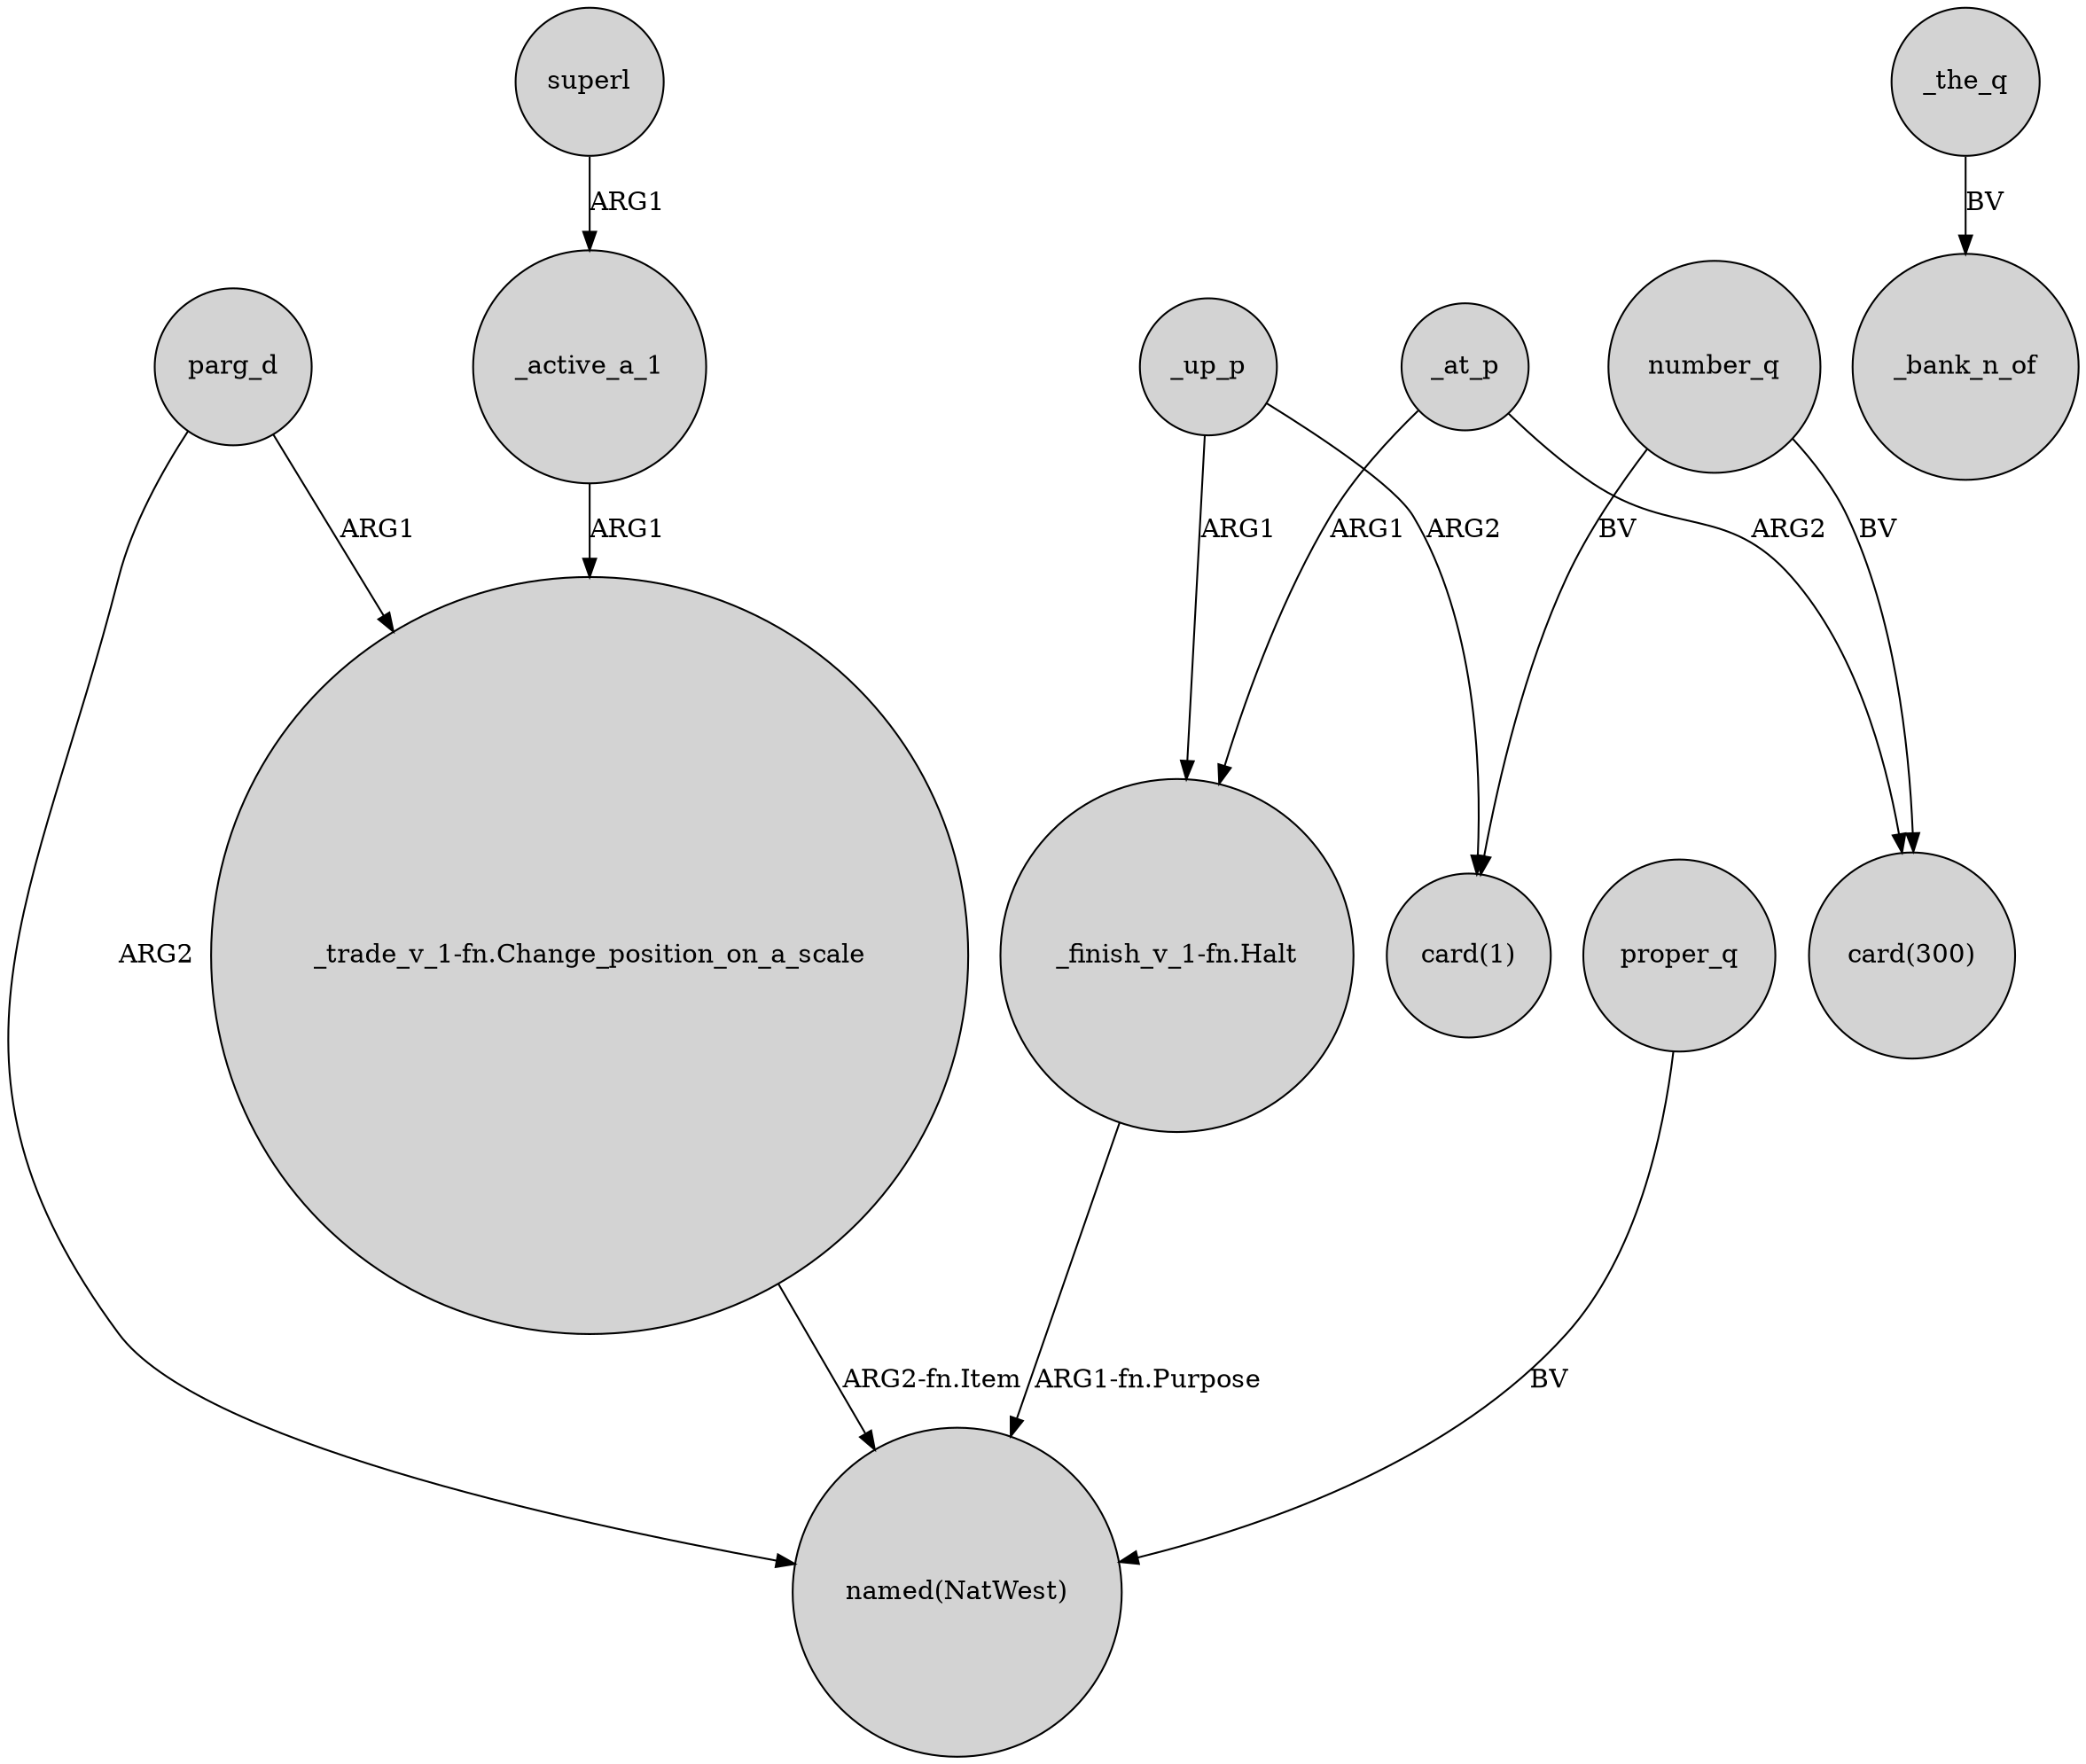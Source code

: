 digraph {
	node [shape=circle style=filled]
	_up_p -> "_finish_v_1-fn.Halt" [label=ARG1]
	"_finish_v_1-fn.Halt" -> "named(NatWest)" [label="ARG1-fn.Purpose"]
	"_trade_v_1-fn.Change_position_on_a_scale" -> "named(NatWest)" [label="ARG2-fn.Item"]
	_at_p -> "card(300)" [label=ARG2]
	parg_d -> "named(NatWest)" [label=ARG2]
	_the_q -> _bank_n_of [label=BV]
	number_q -> "card(1)" [label=BV]
	parg_d -> "_trade_v_1-fn.Change_position_on_a_scale" [label=ARG1]
	number_q -> "card(300)" [label=BV]
	_up_p -> "card(1)" [label=ARG2]
	proper_q -> "named(NatWest)" [label=BV]
	_active_a_1 -> "_trade_v_1-fn.Change_position_on_a_scale" [label=ARG1]
	_at_p -> "_finish_v_1-fn.Halt" [label=ARG1]
	superl -> _active_a_1 [label=ARG1]
}
